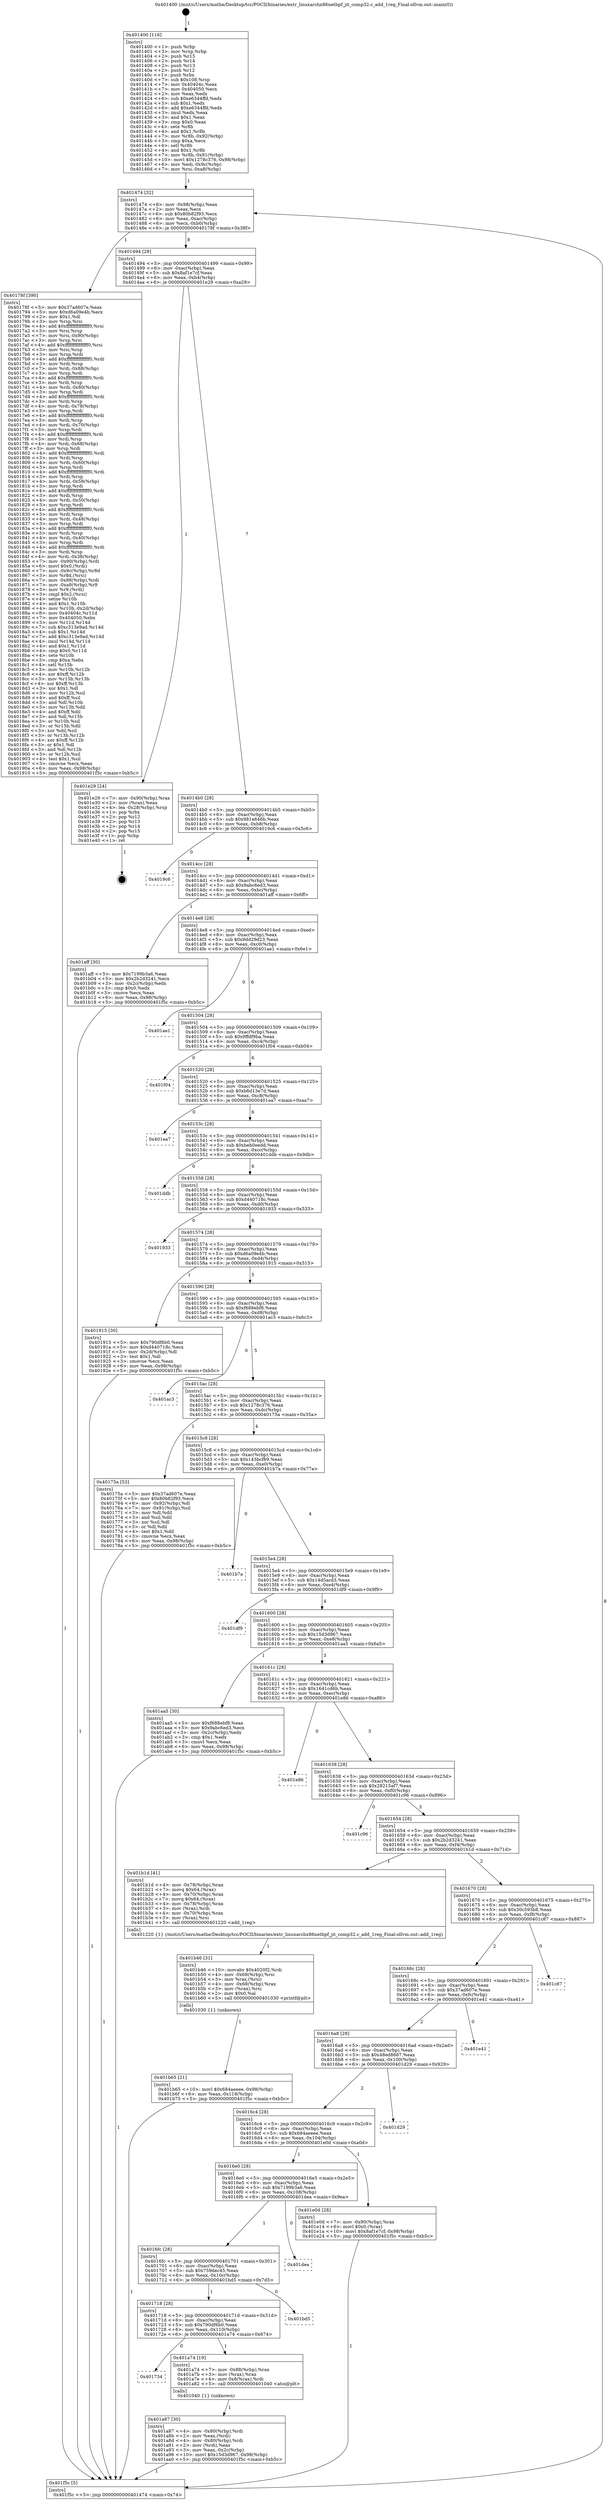 digraph "0x401400" {
  label = "0x401400 (/mnt/c/Users/mathe/Desktop/tcc/POCII/binaries/extr_linuxarchx86netbpf_jit_comp32.c_add_1reg_Final-ollvm.out::main(0))"
  labelloc = "t"
  node[shape=record]

  Entry [label="",width=0.3,height=0.3,shape=circle,fillcolor=black,style=filled]
  "0x401474" [label="{
     0x401474 [32]\l
     | [instrs]\l
     &nbsp;&nbsp;0x401474 \<+6\>: mov -0x98(%rbp),%eax\l
     &nbsp;&nbsp;0x40147a \<+2\>: mov %eax,%ecx\l
     &nbsp;&nbsp;0x40147c \<+6\>: sub $0x80b82f93,%ecx\l
     &nbsp;&nbsp;0x401482 \<+6\>: mov %eax,-0xac(%rbp)\l
     &nbsp;&nbsp;0x401488 \<+6\>: mov %ecx,-0xb0(%rbp)\l
     &nbsp;&nbsp;0x40148e \<+6\>: je 000000000040178f \<main+0x38f\>\l
  }"]
  "0x40178f" [label="{
     0x40178f [390]\l
     | [instrs]\l
     &nbsp;&nbsp;0x40178f \<+5\>: mov $0x37ad607e,%eax\l
     &nbsp;&nbsp;0x401794 \<+5\>: mov $0xd6a09e4b,%ecx\l
     &nbsp;&nbsp;0x401799 \<+2\>: mov $0x1,%dl\l
     &nbsp;&nbsp;0x40179b \<+3\>: mov %rsp,%rsi\l
     &nbsp;&nbsp;0x40179e \<+4\>: add $0xfffffffffffffff0,%rsi\l
     &nbsp;&nbsp;0x4017a2 \<+3\>: mov %rsi,%rsp\l
     &nbsp;&nbsp;0x4017a5 \<+7\>: mov %rsi,-0x90(%rbp)\l
     &nbsp;&nbsp;0x4017ac \<+3\>: mov %rsp,%rsi\l
     &nbsp;&nbsp;0x4017af \<+4\>: add $0xfffffffffffffff0,%rsi\l
     &nbsp;&nbsp;0x4017b3 \<+3\>: mov %rsi,%rsp\l
     &nbsp;&nbsp;0x4017b6 \<+3\>: mov %rsp,%rdi\l
     &nbsp;&nbsp;0x4017b9 \<+4\>: add $0xfffffffffffffff0,%rdi\l
     &nbsp;&nbsp;0x4017bd \<+3\>: mov %rdi,%rsp\l
     &nbsp;&nbsp;0x4017c0 \<+7\>: mov %rdi,-0x88(%rbp)\l
     &nbsp;&nbsp;0x4017c7 \<+3\>: mov %rsp,%rdi\l
     &nbsp;&nbsp;0x4017ca \<+4\>: add $0xfffffffffffffff0,%rdi\l
     &nbsp;&nbsp;0x4017ce \<+3\>: mov %rdi,%rsp\l
     &nbsp;&nbsp;0x4017d1 \<+4\>: mov %rdi,-0x80(%rbp)\l
     &nbsp;&nbsp;0x4017d5 \<+3\>: mov %rsp,%rdi\l
     &nbsp;&nbsp;0x4017d8 \<+4\>: add $0xfffffffffffffff0,%rdi\l
     &nbsp;&nbsp;0x4017dc \<+3\>: mov %rdi,%rsp\l
     &nbsp;&nbsp;0x4017df \<+4\>: mov %rdi,-0x78(%rbp)\l
     &nbsp;&nbsp;0x4017e3 \<+3\>: mov %rsp,%rdi\l
     &nbsp;&nbsp;0x4017e6 \<+4\>: add $0xfffffffffffffff0,%rdi\l
     &nbsp;&nbsp;0x4017ea \<+3\>: mov %rdi,%rsp\l
     &nbsp;&nbsp;0x4017ed \<+4\>: mov %rdi,-0x70(%rbp)\l
     &nbsp;&nbsp;0x4017f1 \<+3\>: mov %rsp,%rdi\l
     &nbsp;&nbsp;0x4017f4 \<+4\>: add $0xfffffffffffffff0,%rdi\l
     &nbsp;&nbsp;0x4017f8 \<+3\>: mov %rdi,%rsp\l
     &nbsp;&nbsp;0x4017fb \<+4\>: mov %rdi,-0x68(%rbp)\l
     &nbsp;&nbsp;0x4017ff \<+3\>: mov %rsp,%rdi\l
     &nbsp;&nbsp;0x401802 \<+4\>: add $0xfffffffffffffff0,%rdi\l
     &nbsp;&nbsp;0x401806 \<+3\>: mov %rdi,%rsp\l
     &nbsp;&nbsp;0x401809 \<+4\>: mov %rdi,-0x60(%rbp)\l
     &nbsp;&nbsp;0x40180d \<+3\>: mov %rsp,%rdi\l
     &nbsp;&nbsp;0x401810 \<+4\>: add $0xfffffffffffffff0,%rdi\l
     &nbsp;&nbsp;0x401814 \<+3\>: mov %rdi,%rsp\l
     &nbsp;&nbsp;0x401817 \<+4\>: mov %rdi,-0x58(%rbp)\l
     &nbsp;&nbsp;0x40181b \<+3\>: mov %rsp,%rdi\l
     &nbsp;&nbsp;0x40181e \<+4\>: add $0xfffffffffffffff0,%rdi\l
     &nbsp;&nbsp;0x401822 \<+3\>: mov %rdi,%rsp\l
     &nbsp;&nbsp;0x401825 \<+4\>: mov %rdi,-0x50(%rbp)\l
     &nbsp;&nbsp;0x401829 \<+3\>: mov %rsp,%rdi\l
     &nbsp;&nbsp;0x40182c \<+4\>: add $0xfffffffffffffff0,%rdi\l
     &nbsp;&nbsp;0x401830 \<+3\>: mov %rdi,%rsp\l
     &nbsp;&nbsp;0x401833 \<+4\>: mov %rdi,-0x48(%rbp)\l
     &nbsp;&nbsp;0x401837 \<+3\>: mov %rsp,%rdi\l
     &nbsp;&nbsp;0x40183a \<+4\>: add $0xfffffffffffffff0,%rdi\l
     &nbsp;&nbsp;0x40183e \<+3\>: mov %rdi,%rsp\l
     &nbsp;&nbsp;0x401841 \<+4\>: mov %rdi,-0x40(%rbp)\l
     &nbsp;&nbsp;0x401845 \<+3\>: mov %rsp,%rdi\l
     &nbsp;&nbsp;0x401848 \<+4\>: add $0xfffffffffffffff0,%rdi\l
     &nbsp;&nbsp;0x40184c \<+3\>: mov %rdi,%rsp\l
     &nbsp;&nbsp;0x40184f \<+4\>: mov %rdi,-0x38(%rbp)\l
     &nbsp;&nbsp;0x401853 \<+7\>: mov -0x90(%rbp),%rdi\l
     &nbsp;&nbsp;0x40185a \<+6\>: movl $0x0,(%rdi)\l
     &nbsp;&nbsp;0x401860 \<+7\>: mov -0x9c(%rbp),%r8d\l
     &nbsp;&nbsp;0x401867 \<+3\>: mov %r8d,(%rsi)\l
     &nbsp;&nbsp;0x40186a \<+7\>: mov -0x88(%rbp),%rdi\l
     &nbsp;&nbsp;0x401871 \<+7\>: mov -0xa8(%rbp),%r9\l
     &nbsp;&nbsp;0x401878 \<+3\>: mov %r9,(%rdi)\l
     &nbsp;&nbsp;0x40187b \<+3\>: cmpl $0x2,(%rsi)\l
     &nbsp;&nbsp;0x40187e \<+4\>: setne %r10b\l
     &nbsp;&nbsp;0x401882 \<+4\>: and $0x1,%r10b\l
     &nbsp;&nbsp;0x401886 \<+4\>: mov %r10b,-0x2d(%rbp)\l
     &nbsp;&nbsp;0x40188a \<+8\>: mov 0x40404c,%r11d\l
     &nbsp;&nbsp;0x401892 \<+7\>: mov 0x404050,%ebx\l
     &nbsp;&nbsp;0x401899 \<+3\>: mov %r11d,%r14d\l
     &nbsp;&nbsp;0x40189c \<+7\>: sub $0xc313e9ad,%r14d\l
     &nbsp;&nbsp;0x4018a3 \<+4\>: sub $0x1,%r14d\l
     &nbsp;&nbsp;0x4018a7 \<+7\>: add $0xc313e9ad,%r14d\l
     &nbsp;&nbsp;0x4018ae \<+4\>: imul %r14d,%r11d\l
     &nbsp;&nbsp;0x4018b2 \<+4\>: and $0x1,%r11d\l
     &nbsp;&nbsp;0x4018b6 \<+4\>: cmp $0x0,%r11d\l
     &nbsp;&nbsp;0x4018ba \<+4\>: sete %r10b\l
     &nbsp;&nbsp;0x4018be \<+3\>: cmp $0xa,%ebx\l
     &nbsp;&nbsp;0x4018c1 \<+4\>: setl %r15b\l
     &nbsp;&nbsp;0x4018c5 \<+3\>: mov %r10b,%r12b\l
     &nbsp;&nbsp;0x4018c8 \<+4\>: xor $0xff,%r12b\l
     &nbsp;&nbsp;0x4018cc \<+3\>: mov %r15b,%r13b\l
     &nbsp;&nbsp;0x4018cf \<+4\>: xor $0xff,%r13b\l
     &nbsp;&nbsp;0x4018d3 \<+3\>: xor $0x1,%dl\l
     &nbsp;&nbsp;0x4018d6 \<+3\>: mov %r12b,%sil\l
     &nbsp;&nbsp;0x4018d9 \<+4\>: and $0xff,%sil\l
     &nbsp;&nbsp;0x4018dd \<+3\>: and %dl,%r10b\l
     &nbsp;&nbsp;0x4018e0 \<+3\>: mov %r13b,%dil\l
     &nbsp;&nbsp;0x4018e3 \<+4\>: and $0xff,%dil\l
     &nbsp;&nbsp;0x4018e7 \<+3\>: and %dl,%r15b\l
     &nbsp;&nbsp;0x4018ea \<+3\>: or %r10b,%sil\l
     &nbsp;&nbsp;0x4018ed \<+3\>: or %r15b,%dil\l
     &nbsp;&nbsp;0x4018f0 \<+3\>: xor %dil,%sil\l
     &nbsp;&nbsp;0x4018f3 \<+3\>: or %r13b,%r12b\l
     &nbsp;&nbsp;0x4018f6 \<+4\>: xor $0xff,%r12b\l
     &nbsp;&nbsp;0x4018fa \<+3\>: or $0x1,%dl\l
     &nbsp;&nbsp;0x4018fd \<+3\>: and %dl,%r12b\l
     &nbsp;&nbsp;0x401900 \<+3\>: or %r12b,%sil\l
     &nbsp;&nbsp;0x401903 \<+4\>: test $0x1,%sil\l
     &nbsp;&nbsp;0x401907 \<+3\>: cmovne %ecx,%eax\l
     &nbsp;&nbsp;0x40190a \<+6\>: mov %eax,-0x98(%rbp)\l
     &nbsp;&nbsp;0x401910 \<+5\>: jmp 0000000000401f5c \<main+0xb5c\>\l
  }"]
  "0x401494" [label="{
     0x401494 [28]\l
     | [instrs]\l
     &nbsp;&nbsp;0x401494 \<+5\>: jmp 0000000000401499 \<main+0x99\>\l
     &nbsp;&nbsp;0x401499 \<+6\>: mov -0xac(%rbp),%eax\l
     &nbsp;&nbsp;0x40149f \<+5\>: sub $0x8af1e7cf,%eax\l
     &nbsp;&nbsp;0x4014a4 \<+6\>: mov %eax,-0xb4(%rbp)\l
     &nbsp;&nbsp;0x4014aa \<+6\>: je 0000000000401e29 \<main+0xa29\>\l
  }"]
  Exit [label="",width=0.3,height=0.3,shape=circle,fillcolor=black,style=filled,peripheries=2]
  "0x401e29" [label="{
     0x401e29 [24]\l
     | [instrs]\l
     &nbsp;&nbsp;0x401e29 \<+7\>: mov -0x90(%rbp),%rax\l
     &nbsp;&nbsp;0x401e30 \<+2\>: mov (%rax),%eax\l
     &nbsp;&nbsp;0x401e32 \<+4\>: lea -0x28(%rbp),%rsp\l
     &nbsp;&nbsp;0x401e36 \<+1\>: pop %rbx\l
     &nbsp;&nbsp;0x401e37 \<+2\>: pop %r12\l
     &nbsp;&nbsp;0x401e39 \<+2\>: pop %r13\l
     &nbsp;&nbsp;0x401e3b \<+2\>: pop %r14\l
     &nbsp;&nbsp;0x401e3d \<+2\>: pop %r15\l
     &nbsp;&nbsp;0x401e3f \<+1\>: pop %rbp\l
     &nbsp;&nbsp;0x401e40 \<+1\>: ret\l
  }"]
  "0x4014b0" [label="{
     0x4014b0 [28]\l
     | [instrs]\l
     &nbsp;&nbsp;0x4014b0 \<+5\>: jmp 00000000004014b5 \<main+0xb5\>\l
     &nbsp;&nbsp;0x4014b5 \<+6\>: mov -0xac(%rbp),%eax\l
     &nbsp;&nbsp;0x4014bb \<+5\>: sub $0x981e646b,%eax\l
     &nbsp;&nbsp;0x4014c0 \<+6\>: mov %eax,-0xb8(%rbp)\l
     &nbsp;&nbsp;0x4014c6 \<+6\>: je 00000000004019c6 \<main+0x5c6\>\l
  }"]
  "0x401b65" [label="{
     0x401b65 [21]\l
     | [instrs]\l
     &nbsp;&nbsp;0x401b65 \<+10\>: movl $0x684aeeee,-0x98(%rbp)\l
     &nbsp;&nbsp;0x401b6f \<+6\>: mov %eax,-0x118(%rbp)\l
     &nbsp;&nbsp;0x401b75 \<+5\>: jmp 0000000000401f5c \<main+0xb5c\>\l
  }"]
  "0x4019c6" [label="{
     0x4019c6\l
  }", style=dashed]
  "0x4014cc" [label="{
     0x4014cc [28]\l
     | [instrs]\l
     &nbsp;&nbsp;0x4014cc \<+5\>: jmp 00000000004014d1 \<main+0xd1\>\l
     &nbsp;&nbsp;0x4014d1 \<+6\>: mov -0xac(%rbp),%eax\l
     &nbsp;&nbsp;0x4014d7 \<+5\>: sub $0x9abc6ed3,%eax\l
     &nbsp;&nbsp;0x4014dc \<+6\>: mov %eax,-0xbc(%rbp)\l
     &nbsp;&nbsp;0x4014e2 \<+6\>: je 0000000000401aff \<main+0x6ff\>\l
  }"]
  "0x401b46" [label="{
     0x401b46 [31]\l
     | [instrs]\l
     &nbsp;&nbsp;0x401b46 \<+10\>: movabs $0x4020f2,%rdi\l
     &nbsp;&nbsp;0x401b50 \<+4\>: mov -0x68(%rbp),%rsi\l
     &nbsp;&nbsp;0x401b54 \<+3\>: mov %rax,(%rsi)\l
     &nbsp;&nbsp;0x401b57 \<+4\>: mov -0x68(%rbp),%rax\l
     &nbsp;&nbsp;0x401b5b \<+3\>: mov (%rax),%rsi\l
     &nbsp;&nbsp;0x401b5e \<+2\>: mov $0x0,%al\l
     &nbsp;&nbsp;0x401b60 \<+5\>: call 0000000000401030 \<printf@plt\>\l
     | [calls]\l
     &nbsp;&nbsp;0x401030 \{1\} (unknown)\l
  }"]
  "0x401aff" [label="{
     0x401aff [30]\l
     | [instrs]\l
     &nbsp;&nbsp;0x401aff \<+5\>: mov $0x7199b3a6,%eax\l
     &nbsp;&nbsp;0x401b04 \<+5\>: mov $0x2b2d3241,%ecx\l
     &nbsp;&nbsp;0x401b09 \<+3\>: mov -0x2c(%rbp),%edx\l
     &nbsp;&nbsp;0x401b0c \<+3\>: cmp $0x0,%edx\l
     &nbsp;&nbsp;0x401b0f \<+3\>: cmove %ecx,%eax\l
     &nbsp;&nbsp;0x401b12 \<+6\>: mov %eax,-0x98(%rbp)\l
     &nbsp;&nbsp;0x401b18 \<+5\>: jmp 0000000000401f5c \<main+0xb5c\>\l
  }"]
  "0x4014e8" [label="{
     0x4014e8 [28]\l
     | [instrs]\l
     &nbsp;&nbsp;0x4014e8 \<+5\>: jmp 00000000004014ed \<main+0xed\>\l
     &nbsp;&nbsp;0x4014ed \<+6\>: mov -0xac(%rbp),%eax\l
     &nbsp;&nbsp;0x4014f3 \<+5\>: sub $0x9dd29d23,%eax\l
     &nbsp;&nbsp;0x4014f8 \<+6\>: mov %eax,-0xc0(%rbp)\l
     &nbsp;&nbsp;0x4014fe \<+6\>: je 0000000000401ae1 \<main+0x6e1\>\l
  }"]
  "0x401a87" [label="{
     0x401a87 [30]\l
     | [instrs]\l
     &nbsp;&nbsp;0x401a87 \<+4\>: mov -0x80(%rbp),%rdi\l
     &nbsp;&nbsp;0x401a8b \<+2\>: mov %eax,(%rdi)\l
     &nbsp;&nbsp;0x401a8d \<+4\>: mov -0x80(%rbp),%rdi\l
     &nbsp;&nbsp;0x401a91 \<+2\>: mov (%rdi),%eax\l
     &nbsp;&nbsp;0x401a93 \<+3\>: mov %eax,-0x2c(%rbp)\l
     &nbsp;&nbsp;0x401a96 \<+10\>: movl $0x15d3d967,-0x98(%rbp)\l
     &nbsp;&nbsp;0x401aa0 \<+5\>: jmp 0000000000401f5c \<main+0xb5c\>\l
  }"]
  "0x401ae1" [label="{
     0x401ae1\l
  }", style=dashed]
  "0x401504" [label="{
     0x401504 [28]\l
     | [instrs]\l
     &nbsp;&nbsp;0x401504 \<+5\>: jmp 0000000000401509 \<main+0x109\>\l
     &nbsp;&nbsp;0x401509 \<+6\>: mov -0xac(%rbp),%eax\l
     &nbsp;&nbsp;0x40150f \<+5\>: sub $0x9ffdf9ba,%eax\l
     &nbsp;&nbsp;0x401514 \<+6\>: mov %eax,-0xc4(%rbp)\l
     &nbsp;&nbsp;0x40151a \<+6\>: je 0000000000401f04 \<main+0xb04\>\l
  }"]
  "0x401734" [label="{
     0x401734\l
  }", style=dashed]
  "0x401f04" [label="{
     0x401f04\l
  }", style=dashed]
  "0x401520" [label="{
     0x401520 [28]\l
     | [instrs]\l
     &nbsp;&nbsp;0x401520 \<+5\>: jmp 0000000000401525 \<main+0x125\>\l
     &nbsp;&nbsp;0x401525 \<+6\>: mov -0xac(%rbp),%eax\l
     &nbsp;&nbsp;0x40152b \<+5\>: sub $0xb6d13e7d,%eax\l
     &nbsp;&nbsp;0x401530 \<+6\>: mov %eax,-0xc8(%rbp)\l
     &nbsp;&nbsp;0x401536 \<+6\>: je 0000000000401ea7 \<main+0xaa7\>\l
  }"]
  "0x401a74" [label="{
     0x401a74 [19]\l
     | [instrs]\l
     &nbsp;&nbsp;0x401a74 \<+7\>: mov -0x88(%rbp),%rax\l
     &nbsp;&nbsp;0x401a7b \<+3\>: mov (%rax),%rax\l
     &nbsp;&nbsp;0x401a7e \<+4\>: mov 0x8(%rax),%rdi\l
     &nbsp;&nbsp;0x401a82 \<+5\>: call 0000000000401040 \<atoi@plt\>\l
     | [calls]\l
     &nbsp;&nbsp;0x401040 \{1\} (unknown)\l
  }"]
  "0x401ea7" [label="{
     0x401ea7\l
  }", style=dashed]
  "0x40153c" [label="{
     0x40153c [28]\l
     | [instrs]\l
     &nbsp;&nbsp;0x40153c \<+5\>: jmp 0000000000401541 \<main+0x141\>\l
     &nbsp;&nbsp;0x401541 \<+6\>: mov -0xac(%rbp),%eax\l
     &nbsp;&nbsp;0x401547 \<+5\>: sub $0xbeb0eedd,%eax\l
     &nbsp;&nbsp;0x40154c \<+6\>: mov %eax,-0xcc(%rbp)\l
     &nbsp;&nbsp;0x401552 \<+6\>: je 0000000000401ddb \<main+0x9db\>\l
  }"]
  "0x401718" [label="{
     0x401718 [28]\l
     | [instrs]\l
     &nbsp;&nbsp;0x401718 \<+5\>: jmp 000000000040171d \<main+0x31d\>\l
     &nbsp;&nbsp;0x40171d \<+6\>: mov -0xac(%rbp),%eax\l
     &nbsp;&nbsp;0x401723 \<+5\>: sub $0x790df6b0,%eax\l
     &nbsp;&nbsp;0x401728 \<+6\>: mov %eax,-0x110(%rbp)\l
     &nbsp;&nbsp;0x40172e \<+6\>: je 0000000000401a74 \<main+0x674\>\l
  }"]
  "0x401ddb" [label="{
     0x401ddb\l
  }", style=dashed]
  "0x401558" [label="{
     0x401558 [28]\l
     | [instrs]\l
     &nbsp;&nbsp;0x401558 \<+5\>: jmp 000000000040155d \<main+0x15d\>\l
     &nbsp;&nbsp;0x40155d \<+6\>: mov -0xac(%rbp),%eax\l
     &nbsp;&nbsp;0x401563 \<+5\>: sub $0xd440718c,%eax\l
     &nbsp;&nbsp;0x401568 \<+6\>: mov %eax,-0xd0(%rbp)\l
     &nbsp;&nbsp;0x40156e \<+6\>: je 0000000000401933 \<main+0x533\>\l
  }"]
  "0x401bd5" [label="{
     0x401bd5\l
  }", style=dashed]
  "0x401933" [label="{
     0x401933\l
  }", style=dashed]
  "0x401574" [label="{
     0x401574 [28]\l
     | [instrs]\l
     &nbsp;&nbsp;0x401574 \<+5\>: jmp 0000000000401579 \<main+0x179\>\l
     &nbsp;&nbsp;0x401579 \<+6\>: mov -0xac(%rbp),%eax\l
     &nbsp;&nbsp;0x40157f \<+5\>: sub $0xd6a09e4b,%eax\l
     &nbsp;&nbsp;0x401584 \<+6\>: mov %eax,-0xd4(%rbp)\l
     &nbsp;&nbsp;0x40158a \<+6\>: je 0000000000401915 \<main+0x515\>\l
  }"]
  "0x4016fc" [label="{
     0x4016fc [28]\l
     | [instrs]\l
     &nbsp;&nbsp;0x4016fc \<+5\>: jmp 0000000000401701 \<main+0x301\>\l
     &nbsp;&nbsp;0x401701 \<+6\>: mov -0xac(%rbp),%eax\l
     &nbsp;&nbsp;0x401707 \<+5\>: sub $0x759dec45,%eax\l
     &nbsp;&nbsp;0x40170c \<+6\>: mov %eax,-0x10c(%rbp)\l
     &nbsp;&nbsp;0x401712 \<+6\>: je 0000000000401bd5 \<main+0x7d5\>\l
  }"]
  "0x401915" [label="{
     0x401915 [30]\l
     | [instrs]\l
     &nbsp;&nbsp;0x401915 \<+5\>: mov $0x790df6b0,%eax\l
     &nbsp;&nbsp;0x40191a \<+5\>: mov $0xd440718c,%ecx\l
     &nbsp;&nbsp;0x40191f \<+3\>: mov -0x2d(%rbp),%dl\l
     &nbsp;&nbsp;0x401922 \<+3\>: test $0x1,%dl\l
     &nbsp;&nbsp;0x401925 \<+3\>: cmovne %ecx,%eax\l
     &nbsp;&nbsp;0x401928 \<+6\>: mov %eax,-0x98(%rbp)\l
     &nbsp;&nbsp;0x40192e \<+5\>: jmp 0000000000401f5c \<main+0xb5c\>\l
  }"]
  "0x401590" [label="{
     0x401590 [28]\l
     | [instrs]\l
     &nbsp;&nbsp;0x401590 \<+5\>: jmp 0000000000401595 \<main+0x195\>\l
     &nbsp;&nbsp;0x401595 \<+6\>: mov -0xac(%rbp),%eax\l
     &nbsp;&nbsp;0x40159b \<+5\>: sub $0xf688ebf8,%eax\l
     &nbsp;&nbsp;0x4015a0 \<+6\>: mov %eax,-0xd8(%rbp)\l
     &nbsp;&nbsp;0x4015a6 \<+6\>: je 0000000000401ac3 \<main+0x6c3\>\l
  }"]
  "0x401dea" [label="{
     0x401dea\l
  }", style=dashed]
  "0x401ac3" [label="{
     0x401ac3\l
  }", style=dashed]
  "0x4015ac" [label="{
     0x4015ac [28]\l
     | [instrs]\l
     &nbsp;&nbsp;0x4015ac \<+5\>: jmp 00000000004015b1 \<main+0x1b1\>\l
     &nbsp;&nbsp;0x4015b1 \<+6\>: mov -0xac(%rbp),%eax\l
     &nbsp;&nbsp;0x4015b7 \<+5\>: sub $0x1278c376,%eax\l
     &nbsp;&nbsp;0x4015bc \<+6\>: mov %eax,-0xdc(%rbp)\l
     &nbsp;&nbsp;0x4015c2 \<+6\>: je 000000000040175a \<main+0x35a\>\l
  }"]
  "0x4016e0" [label="{
     0x4016e0 [28]\l
     | [instrs]\l
     &nbsp;&nbsp;0x4016e0 \<+5\>: jmp 00000000004016e5 \<main+0x2e5\>\l
     &nbsp;&nbsp;0x4016e5 \<+6\>: mov -0xac(%rbp),%eax\l
     &nbsp;&nbsp;0x4016eb \<+5\>: sub $0x7199b3a6,%eax\l
     &nbsp;&nbsp;0x4016f0 \<+6\>: mov %eax,-0x108(%rbp)\l
     &nbsp;&nbsp;0x4016f6 \<+6\>: je 0000000000401dea \<main+0x9ea\>\l
  }"]
  "0x40175a" [label="{
     0x40175a [53]\l
     | [instrs]\l
     &nbsp;&nbsp;0x40175a \<+5\>: mov $0x37ad607e,%eax\l
     &nbsp;&nbsp;0x40175f \<+5\>: mov $0x80b82f93,%ecx\l
     &nbsp;&nbsp;0x401764 \<+6\>: mov -0x92(%rbp),%dl\l
     &nbsp;&nbsp;0x40176a \<+7\>: mov -0x91(%rbp),%sil\l
     &nbsp;&nbsp;0x401771 \<+3\>: mov %dl,%dil\l
     &nbsp;&nbsp;0x401774 \<+3\>: and %sil,%dil\l
     &nbsp;&nbsp;0x401777 \<+3\>: xor %sil,%dl\l
     &nbsp;&nbsp;0x40177a \<+3\>: or %dl,%dil\l
     &nbsp;&nbsp;0x40177d \<+4\>: test $0x1,%dil\l
     &nbsp;&nbsp;0x401781 \<+3\>: cmovne %ecx,%eax\l
     &nbsp;&nbsp;0x401784 \<+6\>: mov %eax,-0x98(%rbp)\l
     &nbsp;&nbsp;0x40178a \<+5\>: jmp 0000000000401f5c \<main+0xb5c\>\l
  }"]
  "0x4015c8" [label="{
     0x4015c8 [28]\l
     | [instrs]\l
     &nbsp;&nbsp;0x4015c8 \<+5\>: jmp 00000000004015cd \<main+0x1cd\>\l
     &nbsp;&nbsp;0x4015cd \<+6\>: mov -0xac(%rbp),%eax\l
     &nbsp;&nbsp;0x4015d3 \<+5\>: sub $0x143bcf89,%eax\l
     &nbsp;&nbsp;0x4015d8 \<+6\>: mov %eax,-0xe0(%rbp)\l
     &nbsp;&nbsp;0x4015de \<+6\>: je 0000000000401b7a \<main+0x77a\>\l
  }"]
  "0x401f5c" [label="{
     0x401f5c [5]\l
     | [instrs]\l
     &nbsp;&nbsp;0x401f5c \<+5\>: jmp 0000000000401474 \<main+0x74\>\l
  }"]
  "0x401400" [label="{
     0x401400 [116]\l
     | [instrs]\l
     &nbsp;&nbsp;0x401400 \<+1\>: push %rbp\l
     &nbsp;&nbsp;0x401401 \<+3\>: mov %rsp,%rbp\l
     &nbsp;&nbsp;0x401404 \<+2\>: push %r15\l
     &nbsp;&nbsp;0x401406 \<+2\>: push %r14\l
     &nbsp;&nbsp;0x401408 \<+2\>: push %r13\l
     &nbsp;&nbsp;0x40140a \<+2\>: push %r12\l
     &nbsp;&nbsp;0x40140c \<+1\>: push %rbx\l
     &nbsp;&nbsp;0x40140d \<+7\>: sub $0x108,%rsp\l
     &nbsp;&nbsp;0x401414 \<+7\>: mov 0x40404c,%eax\l
     &nbsp;&nbsp;0x40141b \<+7\>: mov 0x404050,%ecx\l
     &nbsp;&nbsp;0x401422 \<+2\>: mov %eax,%edx\l
     &nbsp;&nbsp;0x401424 \<+6\>: sub $0xe6344ffd,%edx\l
     &nbsp;&nbsp;0x40142a \<+3\>: sub $0x1,%edx\l
     &nbsp;&nbsp;0x40142d \<+6\>: add $0xe6344ffd,%edx\l
     &nbsp;&nbsp;0x401433 \<+3\>: imul %edx,%eax\l
     &nbsp;&nbsp;0x401436 \<+3\>: and $0x1,%eax\l
     &nbsp;&nbsp;0x401439 \<+3\>: cmp $0x0,%eax\l
     &nbsp;&nbsp;0x40143c \<+4\>: sete %r8b\l
     &nbsp;&nbsp;0x401440 \<+4\>: and $0x1,%r8b\l
     &nbsp;&nbsp;0x401444 \<+7\>: mov %r8b,-0x92(%rbp)\l
     &nbsp;&nbsp;0x40144b \<+3\>: cmp $0xa,%ecx\l
     &nbsp;&nbsp;0x40144e \<+4\>: setl %r8b\l
     &nbsp;&nbsp;0x401452 \<+4\>: and $0x1,%r8b\l
     &nbsp;&nbsp;0x401456 \<+7\>: mov %r8b,-0x91(%rbp)\l
     &nbsp;&nbsp;0x40145d \<+10\>: movl $0x1278c376,-0x98(%rbp)\l
     &nbsp;&nbsp;0x401467 \<+6\>: mov %edi,-0x9c(%rbp)\l
     &nbsp;&nbsp;0x40146d \<+7\>: mov %rsi,-0xa8(%rbp)\l
  }"]
  "0x401e0d" [label="{
     0x401e0d [28]\l
     | [instrs]\l
     &nbsp;&nbsp;0x401e0d \<+7\>: mov -0x90(%rbp),%rax\l
     &nbsp;&nbsp;0x401e14 \<+6\>: movl $0x0,(%rax)\l
     &nbsp;&nbsp;0x401e1a \<+10\>: movl $0x8af1e7cf,-0x98(%rbp)\l
     &nbsp;&nbsp;0x401e24 \<+5\>: jmp 0000000000401f5c \<main+0xb5c\>\l
  }"]
  "0x4016c4" [label="{
     0x4016c4 [28]\l
     | [instrs]\l
     &nbsp;&nbsp;0x4016c4 \<+5\>: jmp 00000000004016c9 \<main+0x2c9\>\l
     &nbsp;&nbsp;0x4016c9 \<+6\>: mov -0xac(%rbp),%eax\l
     &nbsp;&nbsp;0x4016cf \<+5\>: sub $0x684aeeee,%eax\l
     &nbsp;&nbsp;0x4016d4 \<+6\>: mov %eax,-0x104(%rbp)\l
     &nbsp;&nbsp;0x4016da \<+6\>: je 0000000000401e0d \<main+0xa0d\>\l
  }"]
  "0x401b7a" [label="{
     0x401b7a\l
  }", style=dashed]
  "0x4015e4" [label="{
     0x4015e4 [28]\l
     | [instrs]\l
     &nbsp;&nbsp;0x4015e4 \<+5\>: jmp 00000000004015e9 \<main+0x1e9\>\l
     &nbsp;&nbsp;0x4015e9 \<+6\>: mov -0xac(%rbp),%eax\l
     &nbsp;&nbsp;0x4015ef \<+5\>: sub $0x14d5acd3,%eax\l
     &nbsp;&nbsp;0x4015f4 \<+6\>: mov %eax,-0xe4(%rbp)\l
     &nbsp;&nbsp;0x4015fa \<+6\>: je 0000000000401df9 \<main+0x9f9\>\l
  }"]
  "0x401d29" [label="{
     0x401d29\l
  }", style=dashed]
  "0x401df9" [label="{
     0x401df9\l
  }", style=dashed]
  "0x401600" [label="{
     0x401600 [28]\l
     | [instrs]\l
     &nbsp;&nbsp;0x401600 \<+5\>: jmp 0000000000401605 \<main+0x205\>\l
     &nbsp;&nbsp;0x401605 \<+6\>: mov -0xac(%rbp),%eax\l
     &nbsp;&nbsp;0x40160b \<+5\>: sub $0x15d3d967,%eax\l
     &nbsp;&nbsp;0x401610 \<+6\>: mov %eax,-0xe8(%rbp)\l
     &nbsp;&nbsp;0x401616 \<+6\>: je 0000000000401aa5 \<main+0x6a5\>\l
  }"]
  "0x4016a8" [label="{
     0x4016a8 [28]\l
     | [instrs]\l
     &nbsp;&nbsp;0x4016a8 \<+5\>: jmp 00000000004016ad \<main+0x2ad\>\l
     &nbsp;&nbsp;0x4016ad \<+6\>: mov -0xac(%rbp),%eax\l
     &nbsp;&nbsp;0x4016b3 \<+5\>: sub $0x48ed8687,%eax\l
     &nbsp;&nbsp;0x4016b8 \<+6\>: mov %eax,-0x100(%rbp)\l
     &nbsp;&nbsp;0x4016be \<+6\>: je 0000000000401d29 \<main+0x929\>\l
  }"]
  "0x401aa5" [label="{
     0x401aa5 [30]\l
     | [instrs]\l
     &nbsp;&nbsp;0x401aa5 \<+5\>: mov $0xf688ebf8,%eax\l
     &nbsp;&nbsp;0x401aaa \<+5\>: mov $0x9abc6ed3,%ecx\l
     &nbsp;&nbsp;0x401aaf \<+3\>: mov -0x2c(%rbp),%edx\l
     &nbsp;&nbsp;0x401ab2 \<+3\>: cmp $0x1,%edx\l
     &nbsp;&nbsp;0x401ab5 \<+3\>: cmovl %ecx,%eax\l
     &nbsp;&nbsp;0x401ab8 \<+6\>: mov %eax,-0x98(%rbp)\l
     &nbsp;&nbsp;0x401abe \<+5\>: jmp 0000000000401f5c \<main+0xb5c\>\l
  }"]
  "0x40161c" [label="{
     0x40161c [28]\l
     | [instrs]\l
     &nbsp;&nbsp;0x40161c \<+5\>: jmp 0000000000401621 \<main+0x221\>\l
     &nbsp;&nbsp;0x401621 \<+6\>: mov -0xac(%rbp),%eax\l
     &nbsp;&nbsp;0x401627 \<+5\>: sub $0x1641cd6b,%eax\l
     &nbsp;&nbsp;0x40162c \<+6\>: mov %eax,-0xec(%rbp)\l
     &nbsp;&nbsp;0x401632 \<+6\>: je 0000000000401e86 \<main+0xa86\>\l
  }"]
  "0x401e41" [label="{
     0x401e41\l
  }", style=dashed]
  "0x401e86" [label="{
     0x401e86\l
  }", style=dashed]
  "0x401638" [label="{
     0x401638 [28]\l
     | [instrs]\l
     &nbsp;&nbsp;0x401638 \<+5\>: jmp 000000000040163d \<main+0x23d\>\l
     &nbsp;&nbsp;0x40163d \<+6\>: mov -0xac(%rbp),%eax\l
     &nbsp;&nbsp;0x401643 \<+5\>: sub $0x28215af7,%eax\l
     &nbsp;&nbsp;0x401648 \<+6\>: mov %eax,-0xf0(%rbp)\l
     &nbsp;&nbsp;0x40164e \<+6\>: je 0000000000401c96 \<main+0x896\>\l
  }"]
  "0x40168c" [label="{
     0x40168c [28]\l
     | [instrs]\l
     &nbsp;&nbsp;0x40168c \<+5\>: jmp 0000000000401691 \<main+0x291\>\l
     &nbsp;&nbsp;0x401691 \<+6\>: mov -0xac(%rbp),%eax\l
     &nbsp;&nbsp;0x401697 \<+5\>: sub $0x37ad607e,%eax\l
     &nbsp;&nbsp;0x40169c \<+6\>: mov %eax,-0xfc(%rbp)\l
     &nbsp;&nbsp;0x4016a2 \<+6\>: je 0000000000401e41 \<main+0xa41\>\l
  }"]
  "0x401c96" [label="{
     0x401c96\l
  }", style=dashed]
  "0x401654" [label="{
     0x401654 [28]\l
     | [instrs]\l
     &nbsp;&nbsp;0x401654 \<+5\>: jmp 0000000000401659 \<main+0x259\>\l
     &nbsp;&nbsp;0x401659 \<+6\>: mov -0xac(%rbp),%eax\l
     &nbsp;&nbsp;0x40165f \<+5\>: sub $0x2b2d3241,%eax\l
     &nbsp;&nbsp;0x401664 \<+6\>: mov %eax,-0xf4(%rbp)\l
     &nbsp;&nbsp;0x40166a \<+6\>: je 0000000000401b1d \<main+0x71d\>\l
  }"]
  "0x401c87" [label="{
     0x401c87\l
  }", style=dashed]
  "0x401b1d" [label="{
     0x401b1d [41]\l
     | [instrs]\l
     &nbsp;&nbsp;0x401b1d \<+4\>: mov -0x78(%rbp),%rax\l
     &nbsp;&nbsp;0x401b21 \<+7\>: movq $0x64,(%rax)\l
     &nbsp;&nbsp;0x401b28 \<+4\>: mov -0x70(%rbp),%rax\l
     &nbsp;&nbsp;0x401b2c \<+7\>: movq $0x64,(%rax)\l
     &nbsp;&nbsp;0x401b33 \<+4\>: mov -0x78(%rbp),%rax\l
     &nbsp;&nbsp;0x401b37 \<+3\>: mov (%rax),%rdi\l
     &nbsp;&nbsp;0x401b3a \<+4\>: mov -0x70(%rbp),%rax\l
     &nbsp;&nbsp;0x401b3e \<+3\>: mov (%rax),%rsi\l
     &nbsp;&nbsp;0x401b41 \<+5\>: call 0000000000401220 \<add_1reg\>\l
     | [calls]\l
     &nbsp;&nbsp;0x401220 \{1\} (/mnt/c/Users/mathe/Desktop/tcc/POCII/binaries/extr_linuxarchx86netbpf_jit_comp32.c_add_1reg_Final-ollvm.out::add_1reg)\l
  }"]
  "0x401670" [label="{
     0x401670 [28]\l
     | [instrs]\l
     &nbsp;&nbsp;0x401670 \<+5\>: jmp 0000000000401675 \<main+0x275\>\l
     &nbsp;&nbsp;0x401675 \<+6\>: mov -0xac(%rbp),%eax\l
     &nbsp;&nbsp;0x40167b \<+5\>: sub $0x30c593b8,%eax\l
     &nbsp;&nbsp;0x401680 \<+6\>: mov %eax,-0xf8(%rbp)\l
     &nbsp;&nbsp;0x401686 \<+6\>: je 0000000000401c87 \<main+0x887\>\l
  }"]
  Entry -> "0x401400" [label=" 1"]
  "0x401474" -> "0x40178f" [label=" 1"]
  "0x401474" -> "0x401494" [label=" 8"]
  "0x401e29" -> Exit [label=" 1"]
  "0x401494" -> "0x401e29" [label=" 1"]
  "0x401494" -> "0x4014b0" [label=" 7"]
  "0x401e0d" -> "0x401f5c" [label=" 1"]
  "0x4014b0" -> "0x4019c6" [label=" 0"]
  "0x4014b0" -> "0x4014cc" [label=" 7"]
  "0x401b65" -> "0x401f5c" [label=" 1"]
  "0x4014cc" -> "0x401aff" [label=" 1"]
  "0x4014cc" -> "0x4014e8" [label=" 6"]
  "0x401b46" -> "0x401b65" [label=" 1"]
  "0x4014e8" -> "0x401ae1" [label=" 0"]
  "0x4014e8" -> "0x401504" [label=" 6"]
  "0x401b1d" -> "0x401b46" [label=" 1"]
  "0x401504" -> "0x401f04" [label=" 0"]
  "0x401504" -> "0x401520" [label=" 6"]
  "0x401aff" -> "0x401f5c" [label=" 1"]
  "0x401520" -> "0x401ea7" [label=" 0"]
  "0x401520" -> "0x40153c" [label=" 6"]
  "0x401aa5" -> "0x401f5c" [label=" 1"]
  "0x40153c" -> "0x401ddb" [label=" 0"]
  "0x40153c" -> "0x401558" [label=" 6"]
  "0x401a74" -> "0x401a87" [label=" 1"]
  "0x401558" -> "0x401933" [label=" 0"]
  "0x401558" -> "0x401574" [label=" 6"]
  "0x401718" -> "0x401734" [label=" 0"]
  "0x401574" -> "0x401915" [label=" 1"]
  "0x401574" -> "0x401590" [label=" 5"]
  "0x401a87" -> "0x401f5c" [label=" 1"]
  "0x401590" -> "0x401ac3" [label=" 0"]
  "0x401590" -> "0x4015ac" [label=" 5"]
  "0x4016fc" -> "0x401718" [label=" 1"]
  "0x4015ac" -> "0x40175a" [label=" 1"]
  "0x4015ac" -> "0x4015c8" [label=" 4"]
  "0x40175a" -> "0x401f5c" [label=" 1"]
  "0x401400" -> "0x401474" [label=" 1"]
  "0x401f5c" -> "0x401474" [label=" 8"]
  "0x401718" -> "0x401a74" [label=" 1"]
  "0x40178f" -> "0x401f5c" [label=" 1"]
  "0x401915" -> "0x401f5c" [label=" 1"]
  "0x4016e0" -> "0x4016fc" [label=" 1"]
  "0x4015c8" -> "0x401b7a" [label=" 0"]
  "0x4015c8" -> "0x4015e4" [label=" 4"]
  "0x4016fc" -> "0x401bd5" [label=" 0"]
  "0x4015e4" -> "0x401df9" [label=" 0"]
  "0x4015e4" -> "0x401600" [label=" 4"]
  "0x4016c4" -> "0x4016e0" [label=" 1"]
  "0x401600" -> "0x401aa5" [label=" 1"]
  "0x401600" -> "0x40161c" [label=" 3"]
  "0x4016e0" -> "0x401dea" [label=" 0"]
  "0x40161c" -> "0x401e86" [label=" 0"]
  "0x40161c" -> "0x401638" [label=" 3"]
  "0x4016a8" -> "0x4016c4" [label=" 2"]
  "0x401638" -> "0x401c96" [label=" 0"]
  "0x401638" -> "0x401654" [label=" 3"]
  "0x4016c4" -> "0x401e0d" [label=" 1"]
  "0x401654" -> "0x401b1d" [label=" 1"]
  "0x401654" -> "0x401670" [label=" 2"]
  "0x40168c" -> "0x4016a8" [label=" 2"]
  "0x401670" -> "0x401c87" [label=" 0"]
  "0x401670" -> "0x40168c" [label=" 2"]
  "0x4016a8" -> "0x401d29" [label=" 0"]
  "0x40168c" -> "0x401e41" [label=" 0"]
}
